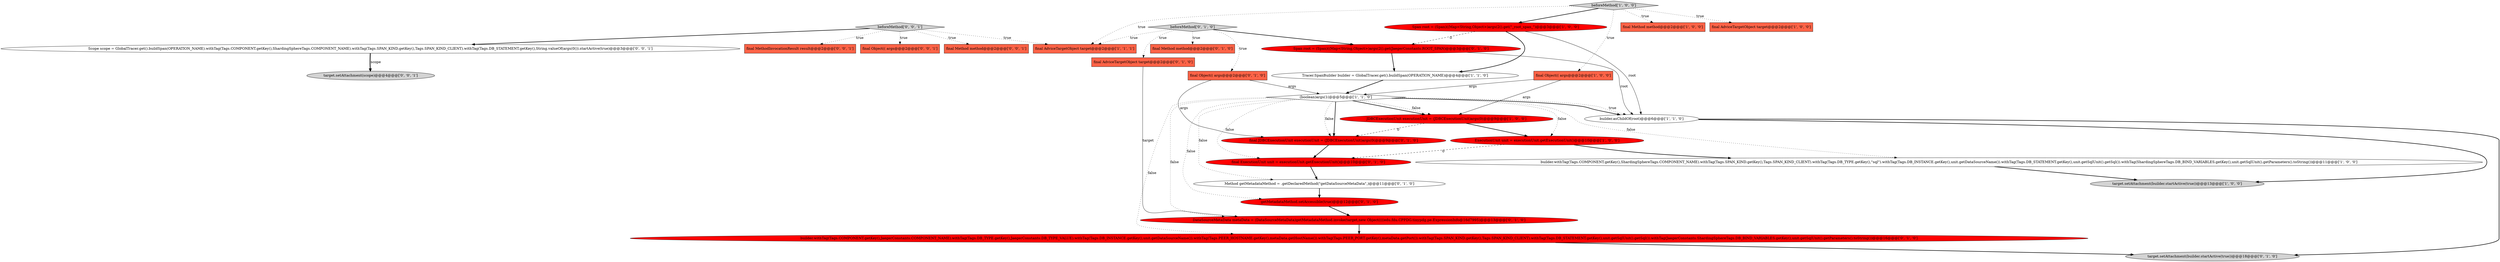 digraph {
26 [style = filled, label = "Scope scope = GlobalTracer.get().buildSpan(OPERATION_NAME).withTag(Tags.COMPONENT.getKey(),ShardingSphereTags.COMPONENT_NAME).withTag(Tags.SPAN_KIND.getKey(),Tags.SPAN_KIND_CLIENT).withTag(Tags.DB_STATEMENT.getKey(),String.valueOf(args(0()).startActive(true)@@@3@@@['0', '0', '1']", fillcolor = white, shape = ellipse image = "AAA0AAABBB3BBB"];
25 [style = filled, label = "final MethodInvocationResult result@@@2@@@['0', '0', '1']", fillcolor = tomato, shape = box image = "AAA0AAABBB3BBB"];
30 [style = filled, label = "final Object(( args@@@2@@@['0', '0', '1']", fillcolor = tomato, shape = box image = "AAA0AAABBB3BBB"];
23 [style = filled, label = "DataSourceMetaData metaData = (DataSourceMetaData)getMetadataMethod.invoke(target,new Object((((edu.fdu.CPPDG.tinypdg.pe.ExpressionInfo@16d7995)@@@13@@@['0', '1', '0']", fillcolor = red, shape = ellipse image = "AAA1AAABBB2BBB"];
15 [style = filled, label = "Method getMetadataMethod = .getDeclaredMethod(\"getDataSourceMetaData\",)@@@11@@@['0', '1', '0']", fillcolor = white, shape = ellipse image = "AAA0AAABBB2BBB"];
24 [style = filled, label = "getMetadataMethod.setAccessible(true)@@@12@@@['0', '1', '0']", fillcolor = red, shape = ellipse image = "AAA1AAABBB2BBB"];
7 [style = filled, label = "final Object(( args@@@2@@@['1', '0', '0']", fillcolor = tomato, shape = box image = "AAA0AAABBB1BBB"];
20 [style = filled, label = "Span root = (Span)((Map<String,Object>)args(2().get(JaegerConstants.ROOT_SPAN)@@@3@@@['0', '1', '0']", fillcolor = red, shape = ellipse image = "AAA1AAABBB2BBB"];
27 [style = filled, label = "target.setAttachment(scope)@@@4@@@['0', '0', '1']", fillcolor = lightgray, shape = ellipse image = "AAA0AAABBB3BBB"];
13 [style = filled, label = "final JDBCExecutionUnit executionUnit = (JDBCExecutionUnit)args(0(@@@9@@@['0', '1', '0']", fillcolor = red, shape = ellipse image = "AAA1AAABBB2BBB"];
29 [style = filled, label = "final Method method@@@2@@@['0', '0', '1']", fillcolor = tomato, shape = box image = "AAA0AAABBB3BBB"];
12 [style = filled, label = "beforeMethod['1', '0', '0']", fillcolor = lightgray, shape = diamond image = "AAA0AAABBB1BBB"];
8 [style = filled, label = "target.setAttachment(builder.startActive(true))@@@13@@@['1', '0', '0']", fillcolor = lightgray, shape = ellipse image = "AAA0AAABBB1BBB"];
17 [style = filled, label = "final AdviceTargetObject target@@@2@@@['0', '1', '0']", fillcolor = tomato, shape = box image = "AAA0AAABBB2BBB"];
19 [style = filled, label = "final Object(( args@@@2@@@['0', '1', '0']", fillcolor = tomato, shape = box image = "AAA0AAABBB2BBB"];
3 [style = filled, label = "final Method method@@@2@@@['1', '0', '0']", fillcolor = tomato, shape = box image = "AAA0AAABBB1BBB"];
5 [style = filled, label = "builder.withTag(Tags.COMPONENT.getKey(),ShardingSphereTags.COMPONENT_NAME).withTag(Tags.SPAN_KIND.getKey(),Tags.SPAN_KIND_CLIENT).withTag(Tags.DB_TYPE.getKey(),\"sql\").withTag(Tags.DB_INSTANCE.getKey(),unit.getDataSourceName()).withTag(Tags.DB_STATEMENT.getKey(),unit.getSqlUnit().getSql()).withTag(ShardingSphereTags.DB_BIND_VARIABLES.getKey(),unit.getSqlUnit().getParameters().toString())@@@11@@@['1', '0', '0']", fillcolor = white, shape = ellipse image = "AAA0AAABBB1BBB"];
18 [style = filled, label = "target.setAttachment(builder.startActive(true))@@@18@@@['0', '1', '0']", fillcolor = lightgray, shape = ellipse image = "AAA0AAABBB2BBB"];
21 [style = filled, label = "final ExecutionUnit unit = executionUnit.getExecutionUnit()@@@10@@@['0', '1', '0']", fillcolor = red, shape = ellipse image = "AAA1AAABBB2BBB"];
16 [style = filled, label = "builder.withTag(Tags.COMPONENT.getKey(),JaegerConstants.COMPONENT_NAME).withTag(Tags.DB_TYPE.getKey(),JaegerConstants.DB_TYPE_VALUE).withTag(Tags.DB_INSTANCE.getKey(),unit.getDataSourceName()).withTag(Tags.PEER_HOSTNAME.getKey(),metaData.getHostName()).withTag(Tags.PEER_PORT.getKey(),metaData.getPort()).withTag(Tags.SPAN_KIND.getKey(),Tags.SPAN_KIND_CLIENT).withTag(Tags.DB_STATEMENT.getKey(),unit.getSqlUnit().getSql()).withTag(JaegerConstants.ShardingSphereTags.DB_BIND_VARIABLES.getKey(),unit.getSqlUnit().getParameters().toString())@@@16@@@['0', '1', '0']", fillcolor = red, shape = ellipse image = "AAA1AAABBB2BBB"];
14 [style = filled, label = "final Method method@@@2@@@['0', '1', '0']", fillcolor = tomato, shape = box image = "AAA0AAABBB2BBB"];
6 [style = filled, label = "builder.asChildOf(root)@@@6@@@['1', '1', '0']", fillcolor = white, shape = ellipse image = "AAA0AAABBB1BBB"];
11 [style = filled, label = "Tracer.SpanBuilder builder = GlobalTracer.get().buildSpan(OPERATION_NAME)@@@4@@@['1', '1', '0']", fillcolor = white, shape = ellipse image = "AAA0AAABBB1BBB"];
22 [style = filled, label = "beforeMethod['0', '1', '0']", fillcolor = lightgray, shape = diamond image = "AAA0AAABBB2BBB"];
10 [style = filled, label = "(boolean)args(1(@@@5@@@['1', '1', '0']", fillcolor = white, shape = diamond image = "AAA0AAABBB1BBB"];
2 [style = filled, label = "Span root = (Span)((Map<String,Object>)args(2().get(\"_root_span_\")@@@3@@@['1', '0', '0']", fillcolor = red, shape = ellipse image = "AAA1AAABBB1BBB"];
1 [style = filled, label = "final AdviceTargetObject target@@@2@@@['1', '0', '0']", fillcolor = tomato, shape = box image = "AAA0AAABBB1BBB"];
4 [style = filled, label = "ExecutionUnit unit = executionUnit.getExecutionUnit()@@@10@@@['1', '0', '0']", fillcolor = red, shape = ellipse image = "AAA1AAABBB1BBB"];
28 [style = filled, label = "beforeMethod['0', '0', '1']", fillcolor = lightgray, shape = diamond image = "AAA0AAABBB3BBB"];
9 [style = filled, label = "final AdviceTargetObject target@@@2@@@['1', '1', '1']", fillcolor = tomato, shape = box image = "AAA0AAABBB1BBB"];
0 [style = filled, label = "JDBCExecutionUnit executionUnit = (JDBCExecutionUnit)args(0(@@@9@@@['1', '0', '0']", fillcolor = red, shape = ellipse image = "AAA1AAABBB1BBB"];
5->8 [style = bold, label=""];
12->3 [style = dotted, label="true"];
7->0 [style = solid, label="args"];
23->16 [style = bold, label=""];
10->6 [style = dotted, label="true"];
16->18 [style = bold, label=""];
10->24 [style = dotted, label="false"];
19->13 [style = solid, label="args"];
22->19 [style = dotted, label="true"];
2->20 [style = dashed, label="0"];
6->18 [style = bold, label=""];
21->15 [style = bold, label=""];
28->25 [style = dotted, label="true"];
12->1 [style = dotted, label="true"];
7->10 [style = solid, label="args"];
17->23 [style = solid, label="target"];
28->26 [style = bold, label=""];
19->10 [style = solid, label="args"];
4->21 [style = dashed, label="0"];
10->5 [style = dotted, label="false"];
2->6 [style = solid, label="root"];
10->6 [style = bold, label=""];
10->15 [style = dotted, label="false"];
22->14 [style = dotted, label="true"];
28->29 [style = dotted, label="true"];
28->30 [style = dotted, label="true"];
26->27 [style = bold, label=""];
12->2 [style = bold, label=""];
10->13 [style = bold, label=""];
22->20 [style = bold, label=""];
0->4 [style = bold, label=""];
11->10 [style = bold, label=""];
10->21 [style = dotted, label="false"];
15->24 [style = bold, label=""];
10->0 [style = bold, label=""];
6->8 [style = bold, label=""];
10->0 [style = dotted, label="false"];
28->9 [style = dotted, label="true"];
10->13 [style = dotted, label="false"];
0->13 [style = dashed, label="0"];
10->4 [style = dotted, label="false"];
20->6 [style = solid, label="root"];
22->17 [style = dotted, label="true"];
26->27 [style = solid, label="scope"];
10->16 [style = dotted, label="false"];
22->9 [style = dotted, label="true"];
12->7 [style = dotted, label="true"];
13->21 [style = bold, label=""];
12->9 [style = dotted, label="true"];
4->5 [style = bold, label=""];
2->11 [style = bold, label=""];
10->23 [style = dotted, label="false"];
20->11 [style = bold, label=""];
24->23 [style = bold, label=""];
}
